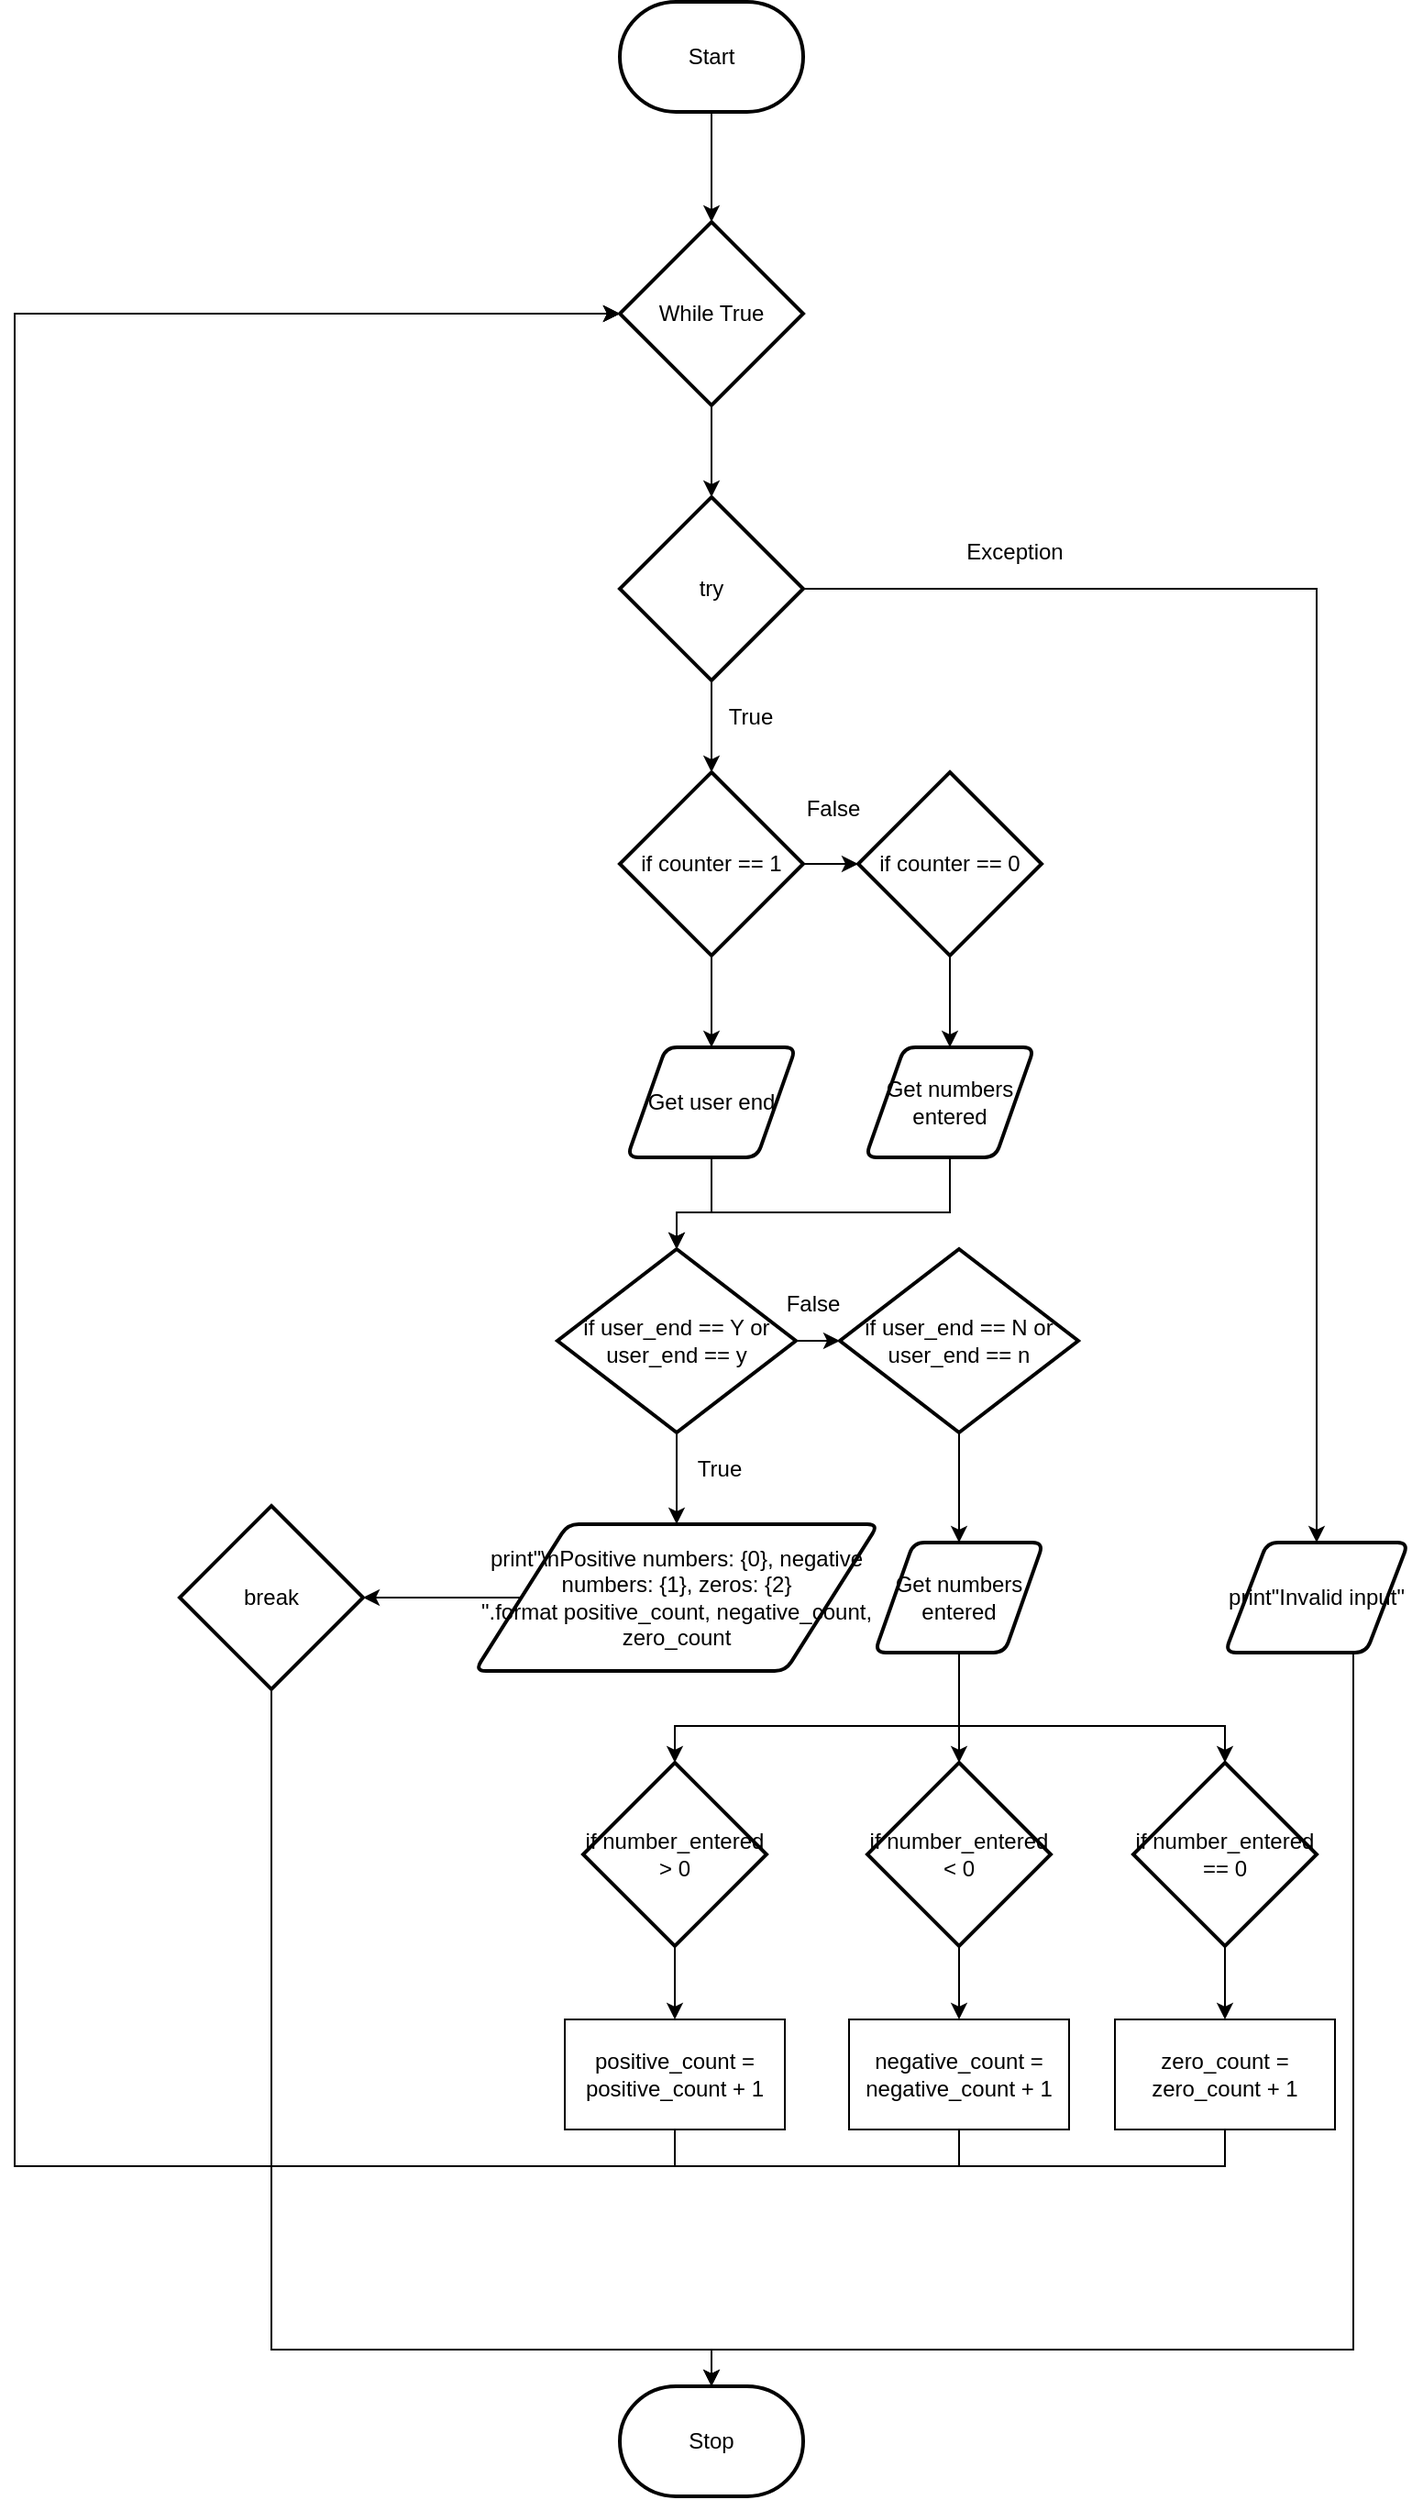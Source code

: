 <mxfile>
    <diagram id="Uj27u6g6IByhOTaoBkWt" name="Flowchart">
        <mxGraphModel dx="1074" dy="1918" grid="1" gridSize="10" guides="1" tooltips="1" connect="1" arrows="1" fold="1" page="1" pageScale="1" pageWidth="827" pageHeight="1169" math="0" shadow="0">
            <root>
                <mxCell id="0"/>
                <mxCell id="1" parent="0"/>
                <mxCell id="124" style="edgeStyle=orthogonalEdgeStyle;rounded=0;html=1;entryX=0.5;entryY=0;entryDx=0;entryDy=0;entryPerimeter=0;" edge="1" parent="1" source="5" target="80">
                    <mxGeometry relative="1" as="geometry"/>
                </mxCell>
                <mxCell id="5" value="Start" style="strokeWidth=2;html=1;shape=mxgraph.flowchart.terminator;whiteSpace=wrap;" parent="1" vertex="1">
                    <mxGeometry x="380" y="-250" width="100" height="60" as="geometry"/>
                </mxCell>
                <mxCell id="11" value="Stop" style="strokeWidth=2;html=1;shape=mxgraph.flowchart.terminator;whiteSpace=wrap;" parent="1" vertex="1">
                    <mxGeometry x="380" y="1050" width="100" height="60" as="geometry"/>
                </mxCell>
                <mxCell id="115" style="edgeStyle=orthogonalEdgeStyle;rounded=0;html=1;entryX=1;entryY=0.5;entryDx=0;entryDy=0;entryPerimeter=0;" edge="1" parent="1" source="23" target="113">
                    <mxGeometry relative="1" as="geometry"/>
                </mxCell>
                <mxCell id="23" value="print&lt;span&gt;&quot;\nPositive numbers: {0}, negative numbers: {1}, zeros: {2} &quot;.format&lt;/span&gt;&lt;span&gt;&amp;nbsp;positive_count, negative_count, zero_count&lt;/span&gt;&lt;span&gt;&lt;br&gt;&lt;/span&gt;" style="shape=parallelogram;html=1;strokeWidth=2;perimeter=parallelogramPerimeter;whiteSpace=wrap;rounded=1;arcSize=12;size=0.23;" parent="1" vertex="1">
                    <mxGeometry x="301" y="580" width="220" height="80" as="geometry"/>
                </mxCell>
                <mxCell id="100" style="edgeStyle=orthogonalEdgeStyle;rounded=0;html=1;entryX=0.5;entryY=0;entryDx=0;entryDy=0;entryPerimeter=0;" edge="1" parent="1" source="24" target="82">
                    <mxGeometry relative="1" as="geometry">
                        <Array as="points">
                            <mxPoint x="430" y="410"/>
                            <mxPoint x="411" y="410"/>
                        </Array>
                    </mxGeometry>
                </mxCell>
                <mxCell id="24" value="Get user end" style="shape=parallelogram;html=1;strokeWidth=2;perimeter=parallelogramPerimeter;whiteSpace=wrap;rounded=1;arcSize=12;size=0.23;" parent="1" vertex="1">
                    <mxGeometry x="384" y="320" width="92" height="60" as="geometry"/>
                </mxCell>
                <mxCell id="52" value="False" style="text;html=1;resizable=0;autosize=1;align=center;verticalAlign=middle;points=[];fillColor=none;strokeColor=none;rounded=0;" parent="1" vertex="1">
                    <mxGeometry x="471" y="180" width="50" height="20" as="geometry"/>
                </mxCell>
                <mxCell id="53" value="True" style="text;html=1;resizable=0;autosize=1;align=center;verticalAlign=middle;points=[];fillColor=none;strokeColor=none;rounded=0;" parent="1" vertex="1">
                    <mxGeometry x="431" y="130" width="40" height="20" as="geometry"/>
                </mxCell>
                <mxCell id="94" style="edgeStyle=orthogonalEdgeStyle;html=1;entryX=0.5;entryY=0;entryDx=0;entryDy=0;rounded=0;" edge="1" parent="1" source="72" target="93">
                    <mxGeometry relative="1" as="geometry"/>
                </mxCell>
                <mxCell id="95" style="edgeStyle=orthogonalEdgeStyle;rounded=0;html=1;entryX=0.5;entryY=0;entryDx=0;entryDy=0;entryPerimeter=0;" edge="1" parent="1" source="72" target="73">
                    <mxGeometry relative="1" as="geometry"/>
                </mxCell>
                <mxCell id="72" value="try" style="strokeWidth=2;html=1;shape=mxgraph.flowchart.decision;whiteSpace=wrap;" vertex="1" parent="1">
                    <mxGeometry x="380" y="20" width="100" height="100" as="geometry"/>
                </mxCell>
                <mxCell id="96" style="edgeStyle=orthogonalEdgeStyle;rounded=0;html=1;entryX=0;entryY=0.5;entryDx=0;entryDy=0;entryPerimeter=0;" edge="1" parent="1" source="73" target="76">
                    <mxGeometry relative="1" as="geometry"/>
                </mxCell>
                <mxCell id="98" style="edgeStyle=orthogonalEdgeStyle;rounded=0;html=1;entryX=0.5;entryY=0;entryDx=0;entryDy=0;" edge="1" parent="1" source="73" target="24">
                    <mxGeometry relative="1" as="geometry"/>
                </mxCell>
                <mxCell id="73" value="if counter == 1" style="strokeWidth=2;html=1;shape=mxgraph.flowchart.decision;whiteSpace=wrap;" vertex="1" parent="1">
                    <mxGeometry x="380" y="170" width="100" height="100" as="geometry"/>
                </mxCell>
                <mxCell id="97" style="edgeStyle=orthogonalEdgeStyle;rounded=0;html=1;entryX=0.5;entryY=0;entryDx=0;entryDy=0;" edge="1" parent="1" source="76" target="79">
                    <mxGeometry relative="1" as="geometry"/>
                </mxCell>
                <mxCell id="76" value="if counter == 0" style="strokeWidth=2;html=1;shape=mxgraph.flowchart.decision;whiteSpace=wrap;" vertex="1" parent="1">
                    <mxGeometry x="510" y="170" width="100" height="100" as="geometry"/>
                </mxCell>
                <mxCell id="99" style="edgeStyle=orthogonalEdgeStyle;rounded=0;html=1;entryX=0.5;entryY=0;entryDx=0;entryDy=0;entryPerimeter=0;" edge="1" parent="1" source="79" target="82">
                    <mxGeometry relative="1" as="geometry">
                        <Array as="points">
                            <mxPoint x="560" y="410"/>
                            <mxPoint x="411" y="410"/>
                        </Array>
                    </mxGeometry>
                </mxCell>
                <mxCell id="79" value="Get numbers entered" style="shape=parallelogram;html=1;strokeWidth=2;perimeter=parallelogramPerimeter;whiteSpace=wrap;rounded=1;arcSize=12;size=0.23;" vertex="1" parent="1">
                    <mxGeometry x="514" y="320" width="92" height="60" as="geometry"/>
                </mxCell>
                <mxCell id="123" style="edgeStyle=orthogonalEdgeStyle;rounded=0;html=1;entryX=0.5;entryY=0;entryDx=0;entryDy=0;entryPerimeter=0;" edge="1" parent="1" source="80" target="72">
                    <mxGeometry relative="1" as="geometry"/>
                </mxCell>
                <mxCell id="80" value="While True" style="strokeWidth=2;html=1;shape=mxgraph.flowchart.decision;whiteSpace=wrap;" vertex="1" parent="1">
                    <mxGeometry x="380" y="-130" width="100" height="100" as="geometry"/>
                </mxCell>
                <mxCell id="102" style="edgeStyle=orthogonalEdgeStyle;rounded=0;html=1;entryX=0;entryY=0.5;entryDx=0;entryDy=0;entryPerimeter=0;" edge="1" parent="1" source="82" target="85">
                    <mxGeometry relative="1" as="geometry"/>
                </mxCell>
                <mxCell id="104" style="edgeStyle=orthogonalEdgeStyle;rounded=0;html=1;entryX=0.5;entryY=0;entryDx=0;entryDy=0;" edge="1" parent="1" source="82" target="23">
                    <mxGeometry relative="1" as="geometry"/>
                </mxCell>
                <mxCell id="82" value="if user_end == Y or user_end == y" style="strokeWidth=2;html=1;shape=mxgraph.flowchart.decision;whiteSpace=wrap;" vertex="1" parent="1">
                    <mxGeometry x="346" y="430" width="130" height="100" as="geometry"/>
                </mxCell>
                <mxCell id="108" style="edgeStyle=orthogonalEdgeStyle;rounded=0;html=1;entryX=0.5;entryY=0;entryDx=0;entryDy=0;" edge="1" parent="1" source="83" target="87">
                    <mxGeometry relative="1" as="geometry"/>
                </mxCell>
                <mxCell id="83" value="if number_entered &amp;gt; 0" style="strokeWidth=2;html=1;shape=mxgraph.flowchart.decision;whiteSpace=wrap;" vertex="1" parent="1">
                    <mxGeometry x="360" y="710" width="100" height="100" as="geometry"/>
                </mxCell>
                <mxCell id="103" style="edgeStyle=orthogonalEdgeStyle;rounded=0;html=1;entryX=0.5;entryY=0;entryDx=0;entryDy=0;" edge="1" parent="1" source="85" target="86">
                    <mxGeometry relative="1" as="geometry"/>
                </mxCell>
                <mxCell id="85" value="if user_end == N or user_end == n" style="strokeWidth=2;html=1;shape=mxgraph.flowchart.decision;whiteSpace=wrap;" vertex="1" parent="1">
                    <mxGeometry x="500" y="430" width="130" height="100" as="geometry"/>
                </mxCell>
                <mxCell id="117" style="edgeStyle=orthogonalEdgeStyle;rounded=0;html=1;entryX=0.5;entryY=0;entryDx=0;entryDy=0;entryPerimeter=0;" edge="1" parent="1" source="86" target="83">
                    <mxGeometry relative="1" as="geometry">
                        <Array as="points">
                            <mxPoint x="565" y="690"/>
                            <mxPoint x="410" y="690"/>
                        </Array>
                    </mxGeometry>
                </mxCell>
                <mxCell id="118" style="edgeStyle=orthogonalEdgeStyle;rounded=0;html=1;entryX=0.5;entryY=0;entryDx=0;entryDy=0;entryPerimeter=0;" edge="1" parent="1" source="86" target="89">
                    <mxGeometry relative="1" as="geometry"/>
                </mxCell>
                <mxCell id="119" style="edgeStyle=orthogonalEdgeStyle;rounded=0;html=1;entryX=0.5;entryY=0;entryDx=0;entryDy=0;entryPerimeter=0;" edge="1" parent="1" source="86" target="91">
                    <mxGeometry relative="1" as="geometry">
                        <Array as="points">
                            <mxPoint x="565" y="690"/>
                            <mxPoint x="710" y="690"/>
                        </Array>
                    </mxGeometry>
                </mxCell>
                <mxCell id="86" value="Get numbers entered" style="shape=parallelogram;html=1;strokeWidth=2;perimeter=parallelogramPerimeter;whiteSpace=wrap;rounded=1;arcSize=12;size=0.23;" vertex="1" parent="1">
                    <mxGeometry x="519" y="590" width="92" height="60" as="geometry"/>
                </mxCell>
                <mxCell id="120" style="edgeStyle=orthogonalEdgeStyle;rounded=0;html=1;entryX=0;entryY=0.5;entryDx=0;entryDy=0;entryPerimeter=0;" edge="1" parent="1" source="87" target="80">
                    <mxGeometry relative="1" as="geometry">
                        <Array as="points">
                            <mxPoint x="410" y="930"/>
                            <mxPoint x="50" y="930"/>
                            <mxPoint x="50" y="-80"/>
                        </Array>
                    </mxGeometry>
                </mxCell>
                <mxCell id="87" value="positive_count = positive_count + 1" style="rounded=0;whiteSpace=wrap;html=1;" vertex="1" parent="1">
                    <mxGeometry x="350" y="850" width="120" height="60" as="geometry"/>
                </mxCell>
                <mxCell id="109" style="edgeStyle=orthogonalEdgeStyle;rounded=0;html=1;entryX=0.5;entryY=0;entryDx=0;entryDy=0;" edge="1" parent="1" source="89" target="90">
                    <mxGeometry relative="1" as="geometry"/>
                </mxCell>
                <mxCell id="89" value="if number_entered &amp;lt; 0" style="strokeWidth=2;html=1;shape=mxgraph.flowchart.decision;whiteSpace=wrap;" vertex="1" parent="1">
                    <mxGeometry x="515" y="710" width="100" height="100" as="geometry"/>
                </mxCell>
                <mxCell id="121" style="edgeStyle=orthogonalEdgeStyle;rounded=0;html=1;" edge="1" parent="1" source="90">
                    <mxGeometry relative="1" as="geometry">
                        <mxPoint x="380" y="-80" as="targetPoint"/>
                        <Array as="points">
                            <mxPoint x="565" y="930"/>
                            <mxPoint x="50" y="930"/>
                            <mxPoint x="50" y="-80"/>
                        </Array>
                    </mxGeometry>
                </mxCell>
                <mxCell id="90" value="negative_count = negative_count + 1" style="rounded=0;whiteSpace=wrap;html=1;" vertex="1" parent="1">
                    <mxGeometry x="505" y="850" width="120" height="60" as="geometry"/>
                </mxCell>
                <mxCell id="110" style="edgeStyle=orthogonalEdgeStyle;rounded=0;html=1;entryX=0.5;entryY=0;entryDx=0;entryDy=0;" edge="1" parent="1" source="91" target="92">
                    <mxGeometry relative="1" as="geometry"/>
                </mxCell>
                <mxCell id="91" value="if number_entered == 0" style="strokeWidth=2;html=1;shape=mxgraph.flowchart.decision;whiteSpace=wrap;" vertex="1" parent="1">
                    <mxGeometry x="660" y="710" width="100" height="100" as="geometry"/>
                </mxCell>
                <mxCell id="122" style="edgeStyle=orthogonalEdgeStyle;rounded=0;html=1;entryX=0;entryY=0.5;entryDx=0;entryDy=0;entryPerimeter=0;" edge="1" parent="1" source="92" target="80">
                    <mxGeometry relative="1" as="geometry">
                        <Array as="points">
                            <mxPoint x="710" y="930"/>
                            <mxPoint x="50" y="930"/>
                            <mxPoint x="50" y="-80"/>
                        </Array>
                    </mxGeometry>
                </mxCell>
                <mxCell id="92" value="zero_count = zero_count + 1" style="rounded=0;whiteSpace=wrap;html=1;" vertex="1" parent="1">
                    <mxGeometry x="650" y="850" width="120" height="60" as="geometry"/>
                </mxCell>
                <mxCell id="114" style="edgeStyle=orthogonalEdgeStyle;rounded=0;html=1;entryX=0.5;entryY=0;entryDx=0;entryDy=0;entryPerimeter=0;" edge="1" parent="1" source="93" target="11">
                    <mxGeometry relative="1" as="geometry">
                        <Array as="points">
                            <mxPoint x="780" y="1030"/>
                            <mxPoint x="430" y="1030"/>
                        </Array>
                    </mxGeometry>
                </mxCell>
                <mxCell id="93" value="print&quot;Invalid input&quot;" style="shape=parallelogram;html=1;strokeWidth=2;perimeter=parallelogramPerimeter;whiteSpace=wrap;rounded=1;arcSize=12;size=0.23;" vertex="1" parent="1">
                    <mxGeometry x="710" y="590" width="100" height="60" as="geometry"/>
                </mxCell>
                <mxCell id="101" value="False" style="text;html=1;resizable=0;autosize=1;align=center;verticalAlign=middle;points=[];fillColor=none;strokeColor=none;rounded=0;" vertex="1" parent="1">
                    <mxGeometry x="460" y="450" width="50" height="20" as="geometry"/>
                </mxCell>
                <mxCell id="105" value="True" style="text;html=1;resizable=0;autosize=1;align=center;verticalAlign=middle;points=[];fillColor=none;strokeColor=none;rounded=0;" vertex="1" parent="1">
                    <mxGeometry x="414" y="540" width="40" height="20" as="geometry"/>
                </mxCell>
                <mxCell id="116" style="edgeStyle=orthogonalEdgeStyle;rounded=0;html=1;entryX=0.5;entryY=0;entryDx=0;entryDy=0;entryPerimeter=0;" edge="1" parent="1" source="113" target="11">
                    <mxGeometry relative="1" as="geometry">
                        <Array as="points">
                            <mxPoint x="190" y="1030"/>
                            <mxPoint x="430" y="1030"/>
                        </Array>
                    </mxGeometry>
                </mxCell>
                <mxCell id="113" value="break" style="strokeWidth=2;html=1;shape=mxgraph.flowchart.decision;whiteSpace=wrap;" vertex="1" parent="1">
                    <mxGeometry x="140" y="570" width="100" height="100" as="geometry"/>
                </mxCell>
                <mxCell id="125" value="Exception" style="text;html=1;resizable=0;autosize=1;align=center;verticalAlign=middle;points=[];fillColor=none;strokeColor=none;rounded=0;" vertex="1" parent="1">
                    <mxGeometry x="560" y="40" width="70" height="20" as="geometry"/>
                </mxCell>
            </root>
        </mxGraphModel>
    </diagram>
</mxfile>